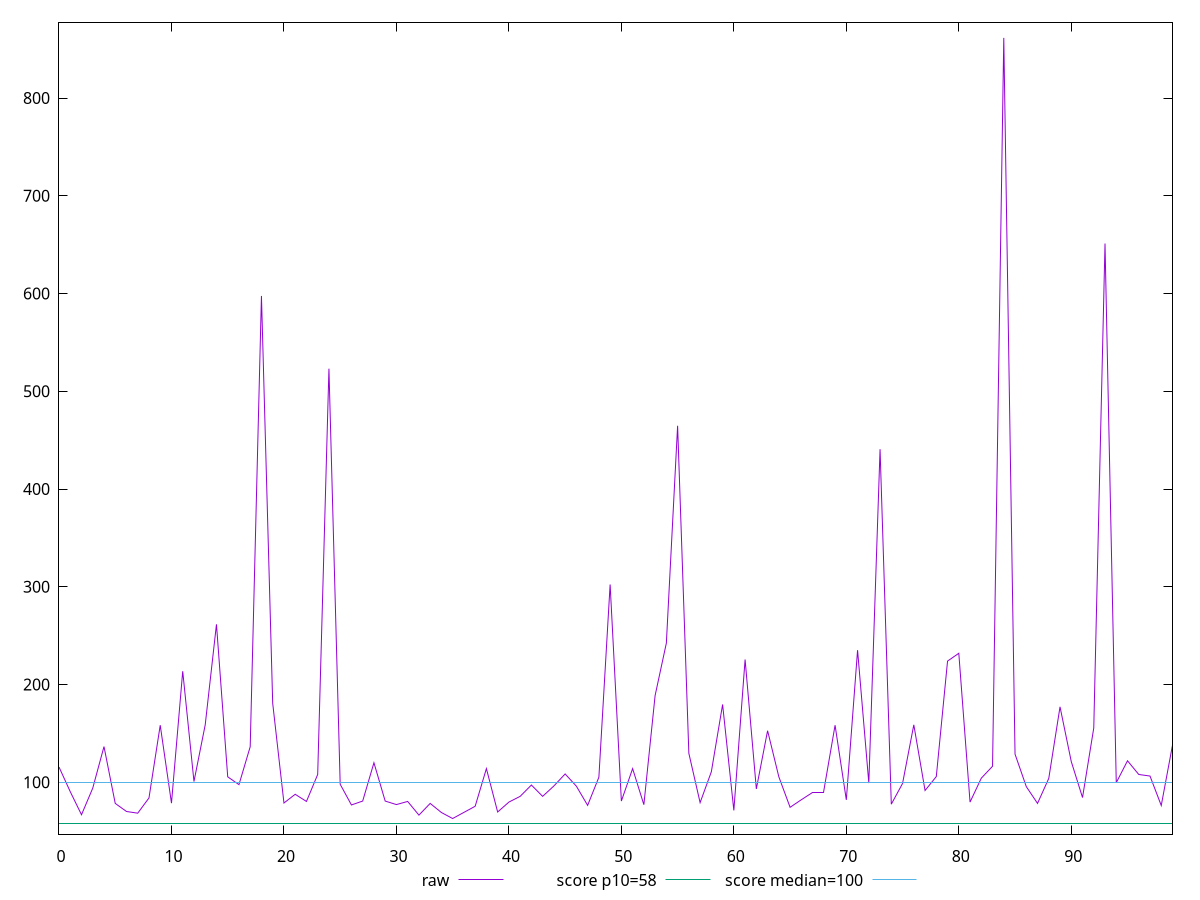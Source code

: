 reset

$raw <<EOF
0 115.60000000000001
1 90.40000000000146
2 66.8
3 94
4 136.53333333333237
5 78.4
6 70.13333333333334
7 68.4
8 84
9 158.4
10 78.66666666666667
11 213.60000000000002
12 100.80000000000001
13 158.8
14 261.6
15 105.60000000000001
16 97.60000000000001
17 136.39999999999927
18 597.6
19 180.8
20 78.80000000000001
21 87.73333333333335
22 80.4
23 108
24 523.2
25 98
26 76.80000000000001
27 80.80000000000001
28 120
29 80.80000000000001
30 77.2
31 80.4
32 66.39999999999928
33 78.4
34 69.06666666666666
35 62.93333333333333
36 69.2
37 75.46666666666667
38 114
39 69.60000000000001
40 79.73333333333335
41 85.60000000000001
42 97.2
43 85.60000000000001
44 96.26666666666667
45 108.53333333333336
46 96
47 76.4
48 105.2
49 302.3999999999971
50 80.80000000000001
51 114.00000000000146
52 77.06666666666666
53 188.8
54 242.4
55 464.8
56 129.6
57 79.2
58 110.80000000000001
59 179.60000000000002
60 71.2
61 225.60000000000002
62 93.2
63 152.8
64 105.59999999999928
65 74.4
66 82.13333333333334
67 89.06666666666666
68 89.06666666666666
69 158.4
70 82
71 235.20000000000002
72 99.2
73 440.8
74 77.60000000000001
75 98.80000000000001
76 158.79999999999927
77 91.60000000000001
78 105.86666666666666
79 224
80 232
81 79.73333333333335
82 104.19999999999965
83 116.39999999999928
84 861.6
85 128.8
86 95.60000000000001
87 78.4
88 104
89 177.19999999999928
90 121.2
91 84.4
92 155.60000000000002
93 651.2
94 99.60000000000001
95 122
96 108
97 106.4
98 76.26666666666765
99 138
EOF

set key outside below
set xrange [0:99]
set yrange [46.959999999999994:877.5733333333334]
set trange [46.959999999999994:877.5733333333334]
set terminal svg size 640, 500 enhanced background rgb 'white'
set output "reprap/estimated-input-latency/samples/pages+cached+noexternal+nomedia+nocss+nojs/raw/values.svg"

plot $raw title "raw" with line, \
     58 title "score p10=58", \
     100 title "score median=100"

reset
